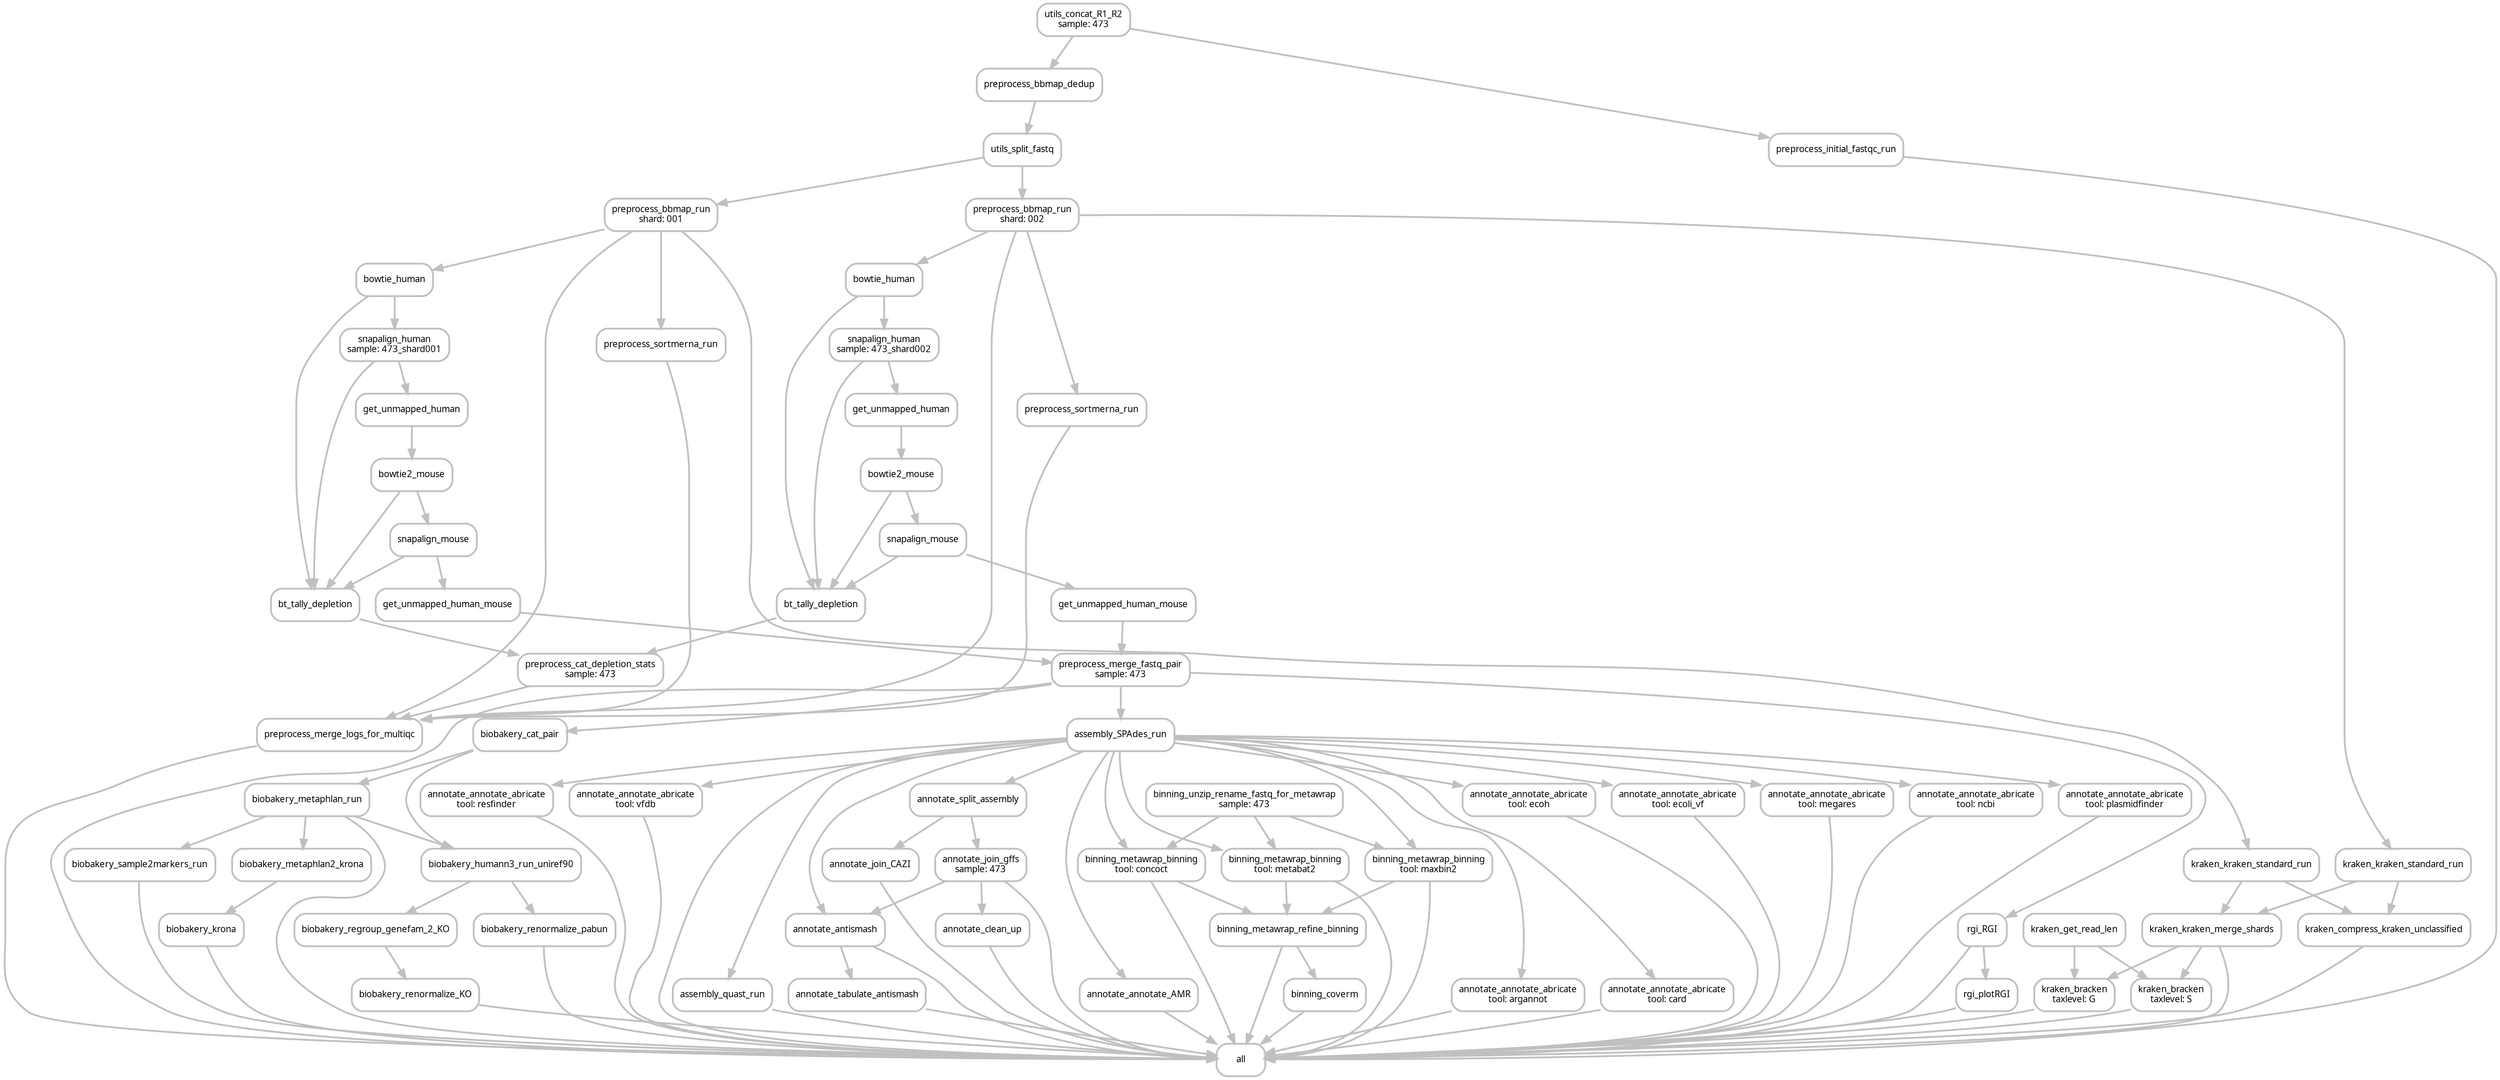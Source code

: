 digraph snakemake_dag {
    graph[bgcolor=white, margin=0];
    node[shape=box, style=rounded, fontname=sans,                 fontsize=10, penwidth=2];
    edge[penwidth=2, color=grey];
	0[label = "all", color = "grey", style="rounded"];
	1[label = "preprocess_merge_fastq_pair\nsample: 473", color = "grey", style="rounded"];
	2[label = "get_unmapped_human_mouse", color = "grey", style="rounded"];
	3[label = "snapalign_mouse", color = "grey", style="rounded"];
	4[label = "bowtie2_mouse", color = "grey", style="rounded"];
	5[label = "get_unmapped_human", color = "grey", style="rounded"];
	6[label = "snapalign_human\nsample: 473_shard001", color = "grey", style="rounded"];
	7[label = "bowtie_human", color = "grey", style="rounded"];
	8[label = "preprocess_bbmap_run\nshard: 001", color = "grey", style="rounded"];
	9[label = "utils_split_fastq", color = "grey", style="rounded"];
	10[label = "preprocess_bbmap_dedup", color = "grey", style="rounded"];
	11[label = "utils_concat_R1_R2\nsample: 473", color = "grey", style="rounded"];
	12[label = "get_unmapped_human_mouse", color = "grey", style="rounded"];
	13[label = "snapalign_mouse", color = "grey", style="rounded"];
	14[label = "bowtie2_mouse", color = "grey", style="rounded"];
	15[label = "get_unmapped_human", color = "grey", style="rounded"];
	16[label = "snapalign_human\nsample: 473_shard002", color = "grey", style="rounded"];
	17[label = "bowtie_human", color = "grey", style="rounded"];
	18[label = "preprocess_bbmap_run\nshard: 002", color = "grey", style="rounded"];
	19[label = "preprocess_merge_logs_for_multiqc", color = "grey", style="rounded"];
	20[label = "preprocess_sortmerna_run", color = "grey", style="rounded"];
	21[label = "preprocess_sortmerna_run", color = "grey", style="rounded"];
	22[label = "preprocess_cat_depletion_stats\nsample: 473", color = "grey", style="rounded"];
	23[label = "bt_tally_depletion", color = "grey", style="rounded"];
	24[label = "bt_tally_depletion", color = "grey", style="rounded"];
	25[label = "preprocess_initial_fastqc_run", color = "grey", style="rounded"];
	26[label = "biobakery_renormalize_KO", color = "grey", style="rounded"];
	27[label = "biobakery_regroup_genefam_2_KO", color = "grey", style="rounded"];
	28[label = "biobakery_humann3_run_uniref90", color = "grey", style="rounded"];
	29[label = "biobakery_cat_pair", color = "grey", style="rounded"];
	30[label = "biobakery_metaphlan_run", color = "grey", style="rounded"];
	31[label = "biobakery_renormalize_pabun", color = "grey", style="rounded"];
	32[label = "biobakery_sample2markers_run", color = "grey", style="rounded"];
	33[label = "biobakery_krona", color = "grey", style="rounded"];
	34[label = "biobakery_metaphlan2_krona", color = "grey", style="rounded"];
	35[label = "assembly_SPAdes_run", color = "grey", style="rounded"];
	36[label = "assembly_quast_run", color = "grey", style="rounded"];
	37[label = "kraken_kraken_merge_shards", color = "grey", style="rounded"];
	38[label = "kraken_kraken_standard_run", color = "grey", style="rounded"];
	39[label = "kraken_kraken_standard_run", color = "grey", style="rounded"];
	40[label = "kraken_compress_kraken_unclassified", color = "grey", style="rounded"];
	41[label = "kraken_get_read_len", color = "grey", style="rounded"];
	42[label = "rgi_RGI", color = "grey", style="rounded"];
	43[label = "rgi_plotRGI", color = "grey", style="rounded"];
	44[label = "binning_metawrap_binning\ntool: concoct", color = "grey", style="rounded"];
	45[label = "binning_unzip_rename_fastq_for_metawrap\nsample: 473", color = "grey", style="rounded"];
	46[label = "binning_metawrap_binning\ntool: metabat2", color = "grey", style="rounded"];
	47[label = "binning_metawrap_binning\ntool: maxbin2", color = "grey", style="rounded"];
	48[label = "binning_metawrap_refine_binning", color = "grey", style="rounded"];
	49[label = "binning_coverm", color = "grey", style="rounded"];
	50[label = "annotate_antismash", color = "grey", style="rounded"];
	51[label = "annotate_split_assembly", color = "grey", style="rounded"];
	52[label = "annotate_tabulate_antismash", color = "grey", style="rounded"];
	53[label = "annotate_annotate_AMR", color = "grey", style="rounded"];
	54[label = "annotate_annotate_abricate\ntool: argannot", color = "grey", style="rounded"];
	55[label = "annotate_annotate_abricate\ntool: card", color = "grey", style="rounded"];
	56[label = "annotate_annotate_abricate\ntool: ecoh", color = "grey", style="rounded"];
	57[label = "annotate_annotate_abricate\ntool: ecoli_vf", color = "grey", style="rounded"];
	58[label = "annotate_annotate_abricate\ntool: megares", color = "grey", style="rounded"];
	59[label = "annotate_annotate_abricate\ntool: ncbi", color = "grey", style="rounded"];
	60[label = "annotate_annotate_abricate\ntool: plasmidfinder", color = "grey", style="rounded"];
	61[label = "annotate_annotate_abricate\ntool: resfinder", color = "grey", style="rounded"];
	62[label = "annotate_annotate_abricate\ntool: vfdb", color = "grey", style="rounded"];
	63[label = "annotate_clean_up", color = "grey", style="rounded"];
	64[label = "kraken_bracken\ntaxlevel: G", color = "grey", style="rounded"];
	65[label = "kraken_bracken\ntaxlevel: S", color = "grey", style="rounded"];
	66[label = "annotate_join_gffs\nsample: 473", color = "grey", style="rounded"];
	67[label = "annotate_join_CAZI", color = "grey", style="rounded"];
	1 -> 0
	19 -> 0
	25 -> 0
	26 -> 0
	30 -> 0
	31 -> 0
	32 -> 0
	33 -> 0
	35 -> 0
	36 -> 0
	37 -> 0
	40 -> 0
	42 -> 0
	43 -> 0
	44 -> 0
	46 -> 0
	47 -> 0
	48 -> 0
	49 -> 0
	50 -> 0
	52 -> 0
	53 -> 0
	54 -> 0
	55 -> 0
	56 -> 0
	57 -> 0
	58 -> 0
	59 -> 0
	60 -> 0
	61 -> 0
	62 -> 0
	63 -> 0
	64 -> 0
	65 -> 0
	66 -> 0
	67 -> 0
	2 -> 1
	12 -> 1
	3 -> 2
	4 -> 3
	5 -> 4
	6 -> 5
	7 -> 6
	8 -> 7
	9 -> 8
	10 -> 9
	11 -> 10
	13 -> 12
	14 -> 13
	15 -> 14
	16 -> 15
	17 -> 16
	18 -> 17
	9 -> 18
	20 -> 19
	21 -> 19
	22 -> 19
	8 -> 19
	18 -> 19
	8 -> 20
	18 -> 21
	23 -> 22
	24 -> 22
	7 -> 23
	6 -> 23
	4 -> 23
	3 -> 23
	17 -> 24
	16 -> 24
	14 -> 24
	13 -> 24
	11 -> 25
	27 -> 26
	28 -> 27
	29 -> 28
	30 -> 28
	1 -> 29
	29 -> 30
	28 -> 31
	30 -> 32
	34 -> 33
	30 -> 34
	1 -> 35
	35 -> 36
	38 -> 37
	39 -> 37
	8 -> 38
	18 -> 39
	38 -> 40
	39 -> 40
	1 -> 42
	42 -> 43
	45 -> 44
	35 -> 44
	45 -> 46
	35 -> 46
	45 -> 47
	35 -> 47
	44 -> 48
	46 -> 48
	47 -> 48
	48 -> 49
	35 -> 50
	66 -> 50
	35 -> 51
	50 -> 52
	35 -> 53
	35 -> 54
	35 -> 55
	35 -> 56
	35 -> 57
	35 -> 58
	35 -> 59
	35 -> 60
	35 -> 61
	35 -> 62
	66 -> 63
	41 -> 64
	37 -> 64
	41 -> 65
	37 -> 65
	51 -> 66
	51 -> 67
}            
